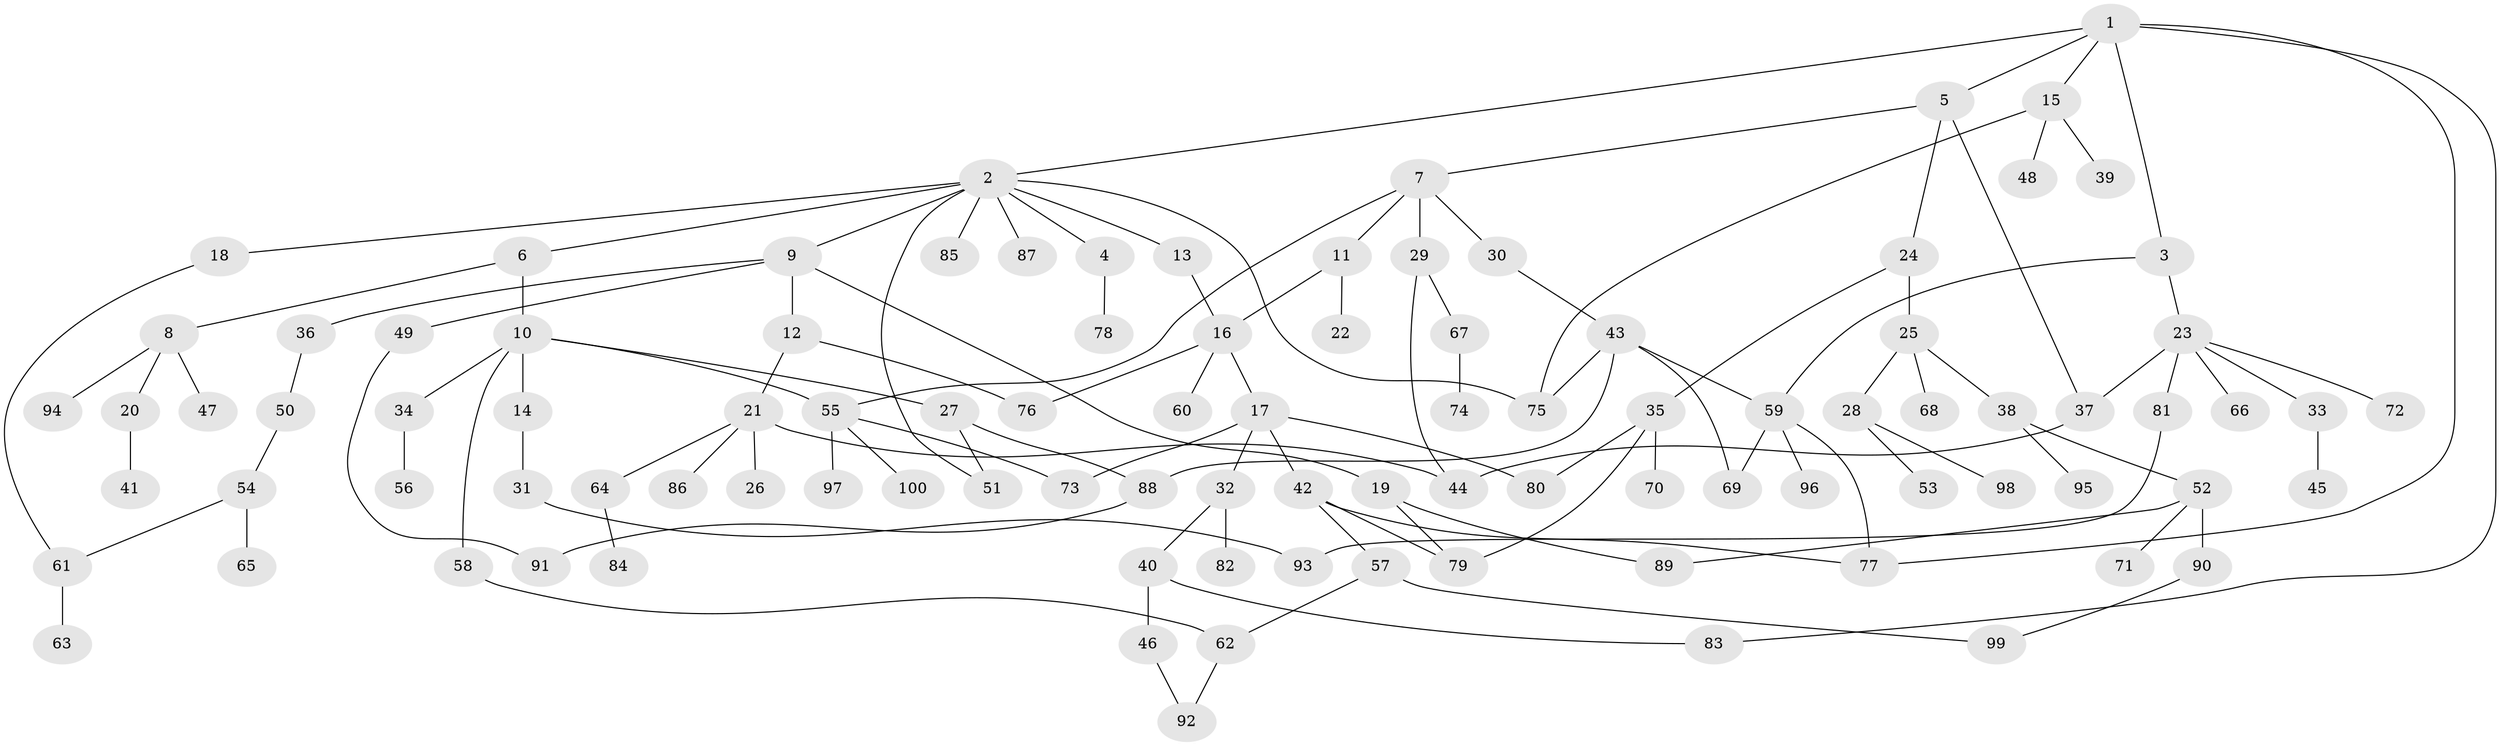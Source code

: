 // Generated by graph-tools (version 1.1) at 2025/11/02/21/25 10:11:06]
// undirected, 100 vertices, 125 edges
graph export_dot {
graph [start="1"]
  node [color=gray90,style=filled];
  1;
  2;
  3;
  4;
  5;
  6;
  7;
  8;
  9;
  10;
  11;
  12;
  13;
  14;
  15;
  16;
  17;
  18;
  19;
  20;
  21;
  22;
  23;
  24;
  25;
  26;
  27;
  28;
  29;
  30;
  31;
  32;
  33;
  34;
  35;
  36;
  37;
  38;
  39;
  40;
  41;
  42;
  43;
  44;
  45;
  46;
  47;
  48;
  49;
  50;
  51;
  52;
  53;
  54;
  55;
  56;
  57;
  58;
  59;
  60;
  61;
  62;
  63;
  64;
  65;
  66;
  67;
  68;
  69;
  70;
  71;
  72;
  73;
  74;
  75;
  76;
  77;
  78;
  79;
  80;
  81;
  82;
  83;
  84;
  85;
  86;
  87;
  88;
  89;
  90;
  91;
  92;
  93;
  94;
  95;
  96;
  97;
  98;
  99;
  100;
  1 -- 2;
  1 -- 3;
  1 -- 5;
  1 -- 15;
  1 -- 77;
  1 -- 83;
  2 -- 4;
  2 -- 6;
  2 -- 9;
  2 -- 13;
  2 -- 18;
  2 -- 51;
  2 -- 85;
  2 -- 87;
  2 -- 75;
  3 -- 23;
  3 -- 59;
  4 -- 78;
  5 -- 7;
  5 -- 24;
  5 -- 37;
  6 -- 8;
  6 -- 10;
  7 -- 11;
  7 -- 29;
  7 -- 30;
  7 -- 55;
  8 -- 20;
  8 -- 47;
  8 -- 94;
  9 -- 12;
  9 -- 19;
  9 -- 36;
  9 -- 49;
  10 -- 14;
  10 -- 27;
  10 -- 34;
  10 -- 55;
  10 -- 58;
  11 -- 22;
  11 -- 16;
  12 -- 21;
  12 -- 76;
  13 -- 16;
  14 -- 31;
  15 -- 39;
  15 -- 48;
  15 -- 75;
  16 -- 17;
  16 -- 60;
  16 -- 76;
  17 -- 32;
  17 -- 42;
  17 -- 73;
  17 -- 80;
  18 -- 61;
  19 -- 89;
  19 -- 79;
  20 -- 41;
  21 -- 26;
  21 -- 64;
  21 -- 86;
  21 -- 44;
  23 -- 33;
  23 -- 37;
  23 -- 66;
  23 -- 72;
  23 -- 81;
  24 -- 25;
  24 -- 35;
  25 -- 28;
  25 -- 38;
  25 -- 68;
  27 -- 51;
  27 -- 88;
  28 -- 53;
  28 -- 98;
  29 -- 44;
  29 -- 67;
  30 -- 43;
  31 -- 93;
  32 -- 40;
  32 -- 82;
  33 -- 45;
  34 -- 56;
  35 -- 70;
  35 -- 80;
  35 -- 79;
  36 -- 50;
  37 -- 44;
  38 -- 52;
  38 -- 95;
  40 -- 46;
  40 -- 83;
  42 -- 57;
  42 -- 79;
  42 -- 77;
  43 -- 75;
  43 -- 88;
  43 -- 59;
  43 -- 69;
  46 -- 92;
  49 -- 91;
  50 -- 54;
  52 -- 71;
  52 -- 90;
  52 -- 89;
  54 -- 65;
  54 -- 61;
  55 -- 97;
  55 -- 100;
  55 -- 73;
  57 -- 99;
  57 -- 62;
  58 -- 62;
  59 -- 69;
  59 -- 77;
  59 -- 96;
  61 -- 63;
  62 -- 92;
  64 -- 84;
  67 -- 74;
  81 -- 93;
  88 -- 91;
  90 -- 99;
}
